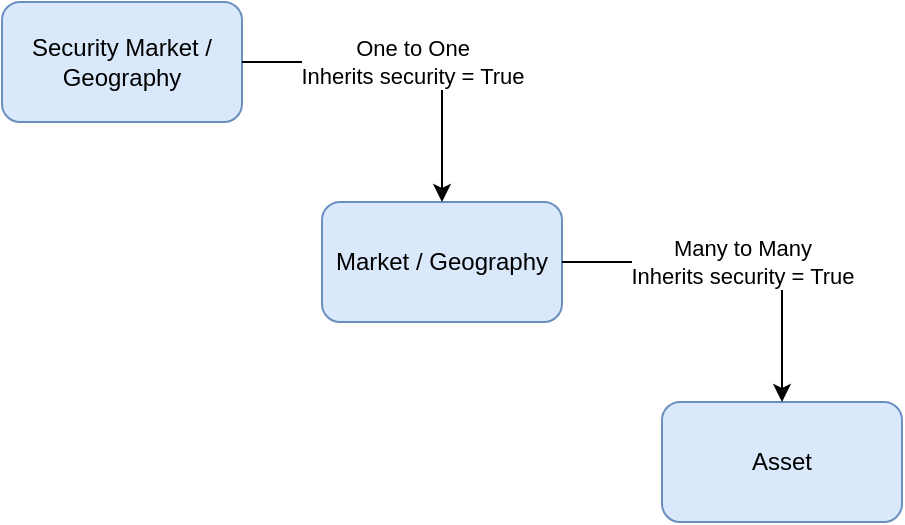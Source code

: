 <mxfile version="24.8.6">
  <diagram id="SAuvhgt-Ln9L8MMVhPV8" name="Page-1">
    <mxGraphModel dx="1194" dy="691" grid="1" gridSize="10" guides="1" tooltips="1" connect="1" arrows="1" fold="1" page="1" pageScale="1" pageWidth="850" pageHeight="1100" math="0" shadow="0">
      <root>
        <mxCell id="0" />
        <mxCell id="1" parent="0" />
        <mxCell id="mRHkEFjcyvCfV1_wen3i-1" value="Asset" style="rounded=1;whiteSpace=wrap;html=1;fillColor=#dae8fc;strokeColor=#6c8ebf;" vertex="1" parent="1">
          <mxGeometry x="360" y="340" width="120" height="60" as="geometry" />
        </mxCell>
        <mxCell id="mRHkEFjcyvCfV1_wen3i-2" value="Market / Geography" style="rounded=1;whiteSpace=wrap;html=1;fillColor=#dae8fc;strokeColor=#6c8ebf;" vertex="1" parent="1">
          <mxGeometry x="190" y="240" width="120" height="60" as="geometry" />
        </mxCell>
        <mxCell id="mRHkEFjcyvCfV1_wen3i-4" value="" style="endArrow=classic;html=1;rounded=0;exitX=1;exitY=0.5;exitDx=0;exitDy=0;entryX=0.5;entryY=0;entryDx=0;entryDy=0;edgeStyle=orthogonalEdgeStyle;" edge="1" parent="1" source="mRHkEFjcyvCfV1_wen3i-2" target="mRHkEFjcyvCfV1_wen3i-1">
          <mxGeometry relative="1" as="geometry">
            <mxPoint x="370" y="360" as="sourcePoint" />
            <mxPoint x="470" y="360" as="targetPoint" />
          </mxGeometry>
        </mxCell>
        <mxCell id="mRHkEFjcyvCfV1_wen3i-5" value="Many to Many&lt;div&gt;Inherits security = True&lt;/div&gt;" style="edgeLabel;resizable=0;html=1;;align=center;verticalAlign=middle;" connectable="0" vertex="1" parent="mRHkEFjcyvCfV1_wen3i-4">
          <mxGeometry relative="1" as="geometry" />
        </mxCell>
        <mxCell id="mRHkEFjcyvCfV1_wen3i-6" value="Security Market / Geography" style="rounded=1;whiteSpace=wrap;html=1;fillColor=#dae8fc;strokeColor=#6c8ebf;" vertex="1" parent="1">
          <mxGeometry x="30" y="140" width="120" height="60" as="geometry" />
        </mxCell>
        <mxCell id="mRHkEFjcyvCfV1_wen3i-7" value="" style="endArrow=classic;html=1;rounded=0;exitX=1;exitY=0.5;exitDx=0;exitDy=0;entryX=0.5;entryY=0;entryDx=0;entryDy=0;edgeStyle=orthogonalEdgeStyle;" edge="1" parent="1" source="mRHkEFjcyvCfV1_wen3i-6" target="mRHkEFjcyvCfV1_wen3i-2">
          <mxGeometry relative="1" as="geometry">
            <mxPoint x="320" y="280" as="sourcePoint" />
            <mxPoint x="430" y="350" as="targetPoint" />
          </mxGeometry>
        </mxCell>
        <mxCell id="mRHkEFjcyvCfV1_wen3i-8" value="One to One&lt;div&gt;Inherits security = True&lt;/div&gt;" style="edgeLabel;resizable=0;html=1;;align=center;verticalAlign=middle;" connectable="0" vertex="1" parent="mRHkEFjcyvCfV1_wen3i-7">
          <mxGeometry relative="1" as="geometry" />
        </mxCell>
      </root>
    </mxGraphModel>
  </diagram>
</mxfile>
